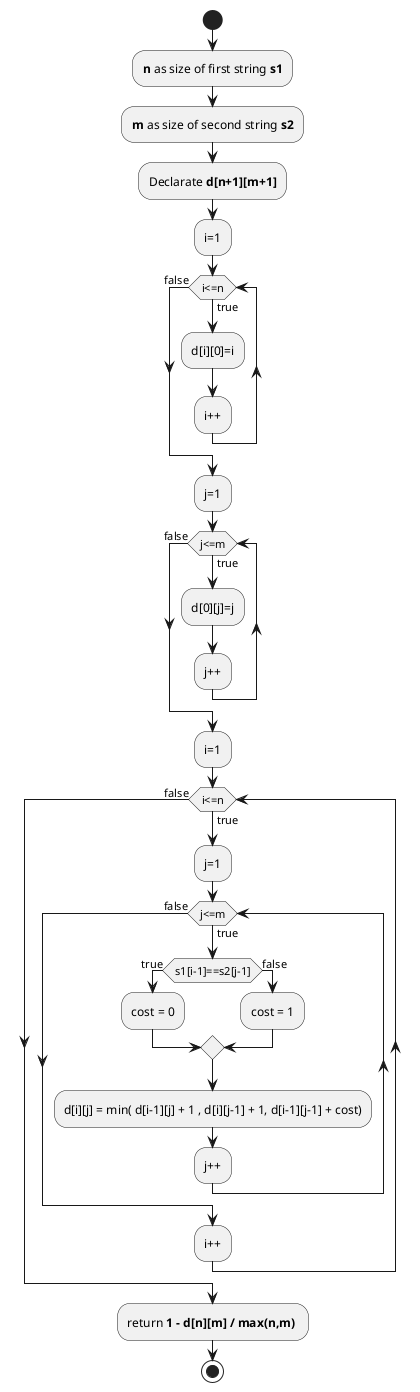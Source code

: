 @startuml

start 

	:**n** as size of first string **s1**;
	:**m** as size of second string **s2**;
	:Declarate **d[n+1][m+1]**;
    
    :i=1;
    while (i<=n) is (true)
		:d[i][0]=i;
      	:i++;
	endwhile (false)
		
    :j=1;
    while (j<=m) is (true)
		:d[0][j]=j;
      	:j++;
	endwhile (false)
    
    :i=1;
    while (i<=n) is (true)
		:j=1;
    	while (j<=m) is (true)
			if (s1[i-1]==s2[j-1]) then (true)
  				:cost = 0;
			else (false)
  				:cost = 1;
			endif
            
            :d[i][j] = min( d[i-1][j] + 1 , d[i][j-1] + 1, d[i-1][j-1] + cost);
            
      		:j++;
		endwhile (false)
        
      	:i++;
	endwhile (false)

	
	
	:return **1 - d[n][m] / max(n,m) **;

stop

@enduml